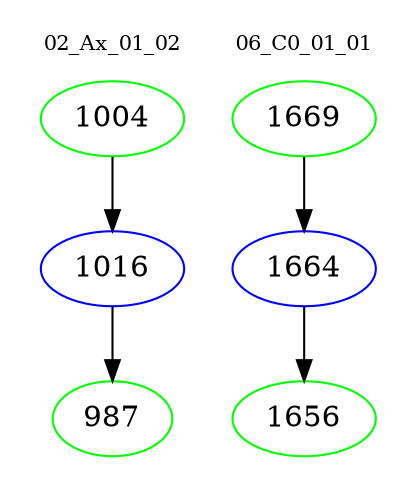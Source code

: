 digraph{
subgraph cluster_0 {
color = white
label = "02_Ax_01_02";
fontsize=10;
T0_1004 [label="1004", color="green"]
T0_1004 -> T0_1016 [color="black"]
T0_1016 [label="1016", color="blue"]
T0_1016 -> T0_987 [color="black"]
T0_987 [label="987", color="green"]
}
subgraph cluster_1 {
color = white
label = "06_C0_01_01";
fontsize=10;
T1_1669 [label="1669", color="green"]
T1_1669 -> T1_1664 [color="black"]
T1_1664 [label="1664", color="blue"]
T1_1664 -> T1_1656 [color="black"]
T1_1656 [label="1656", color="green"]
}
}
